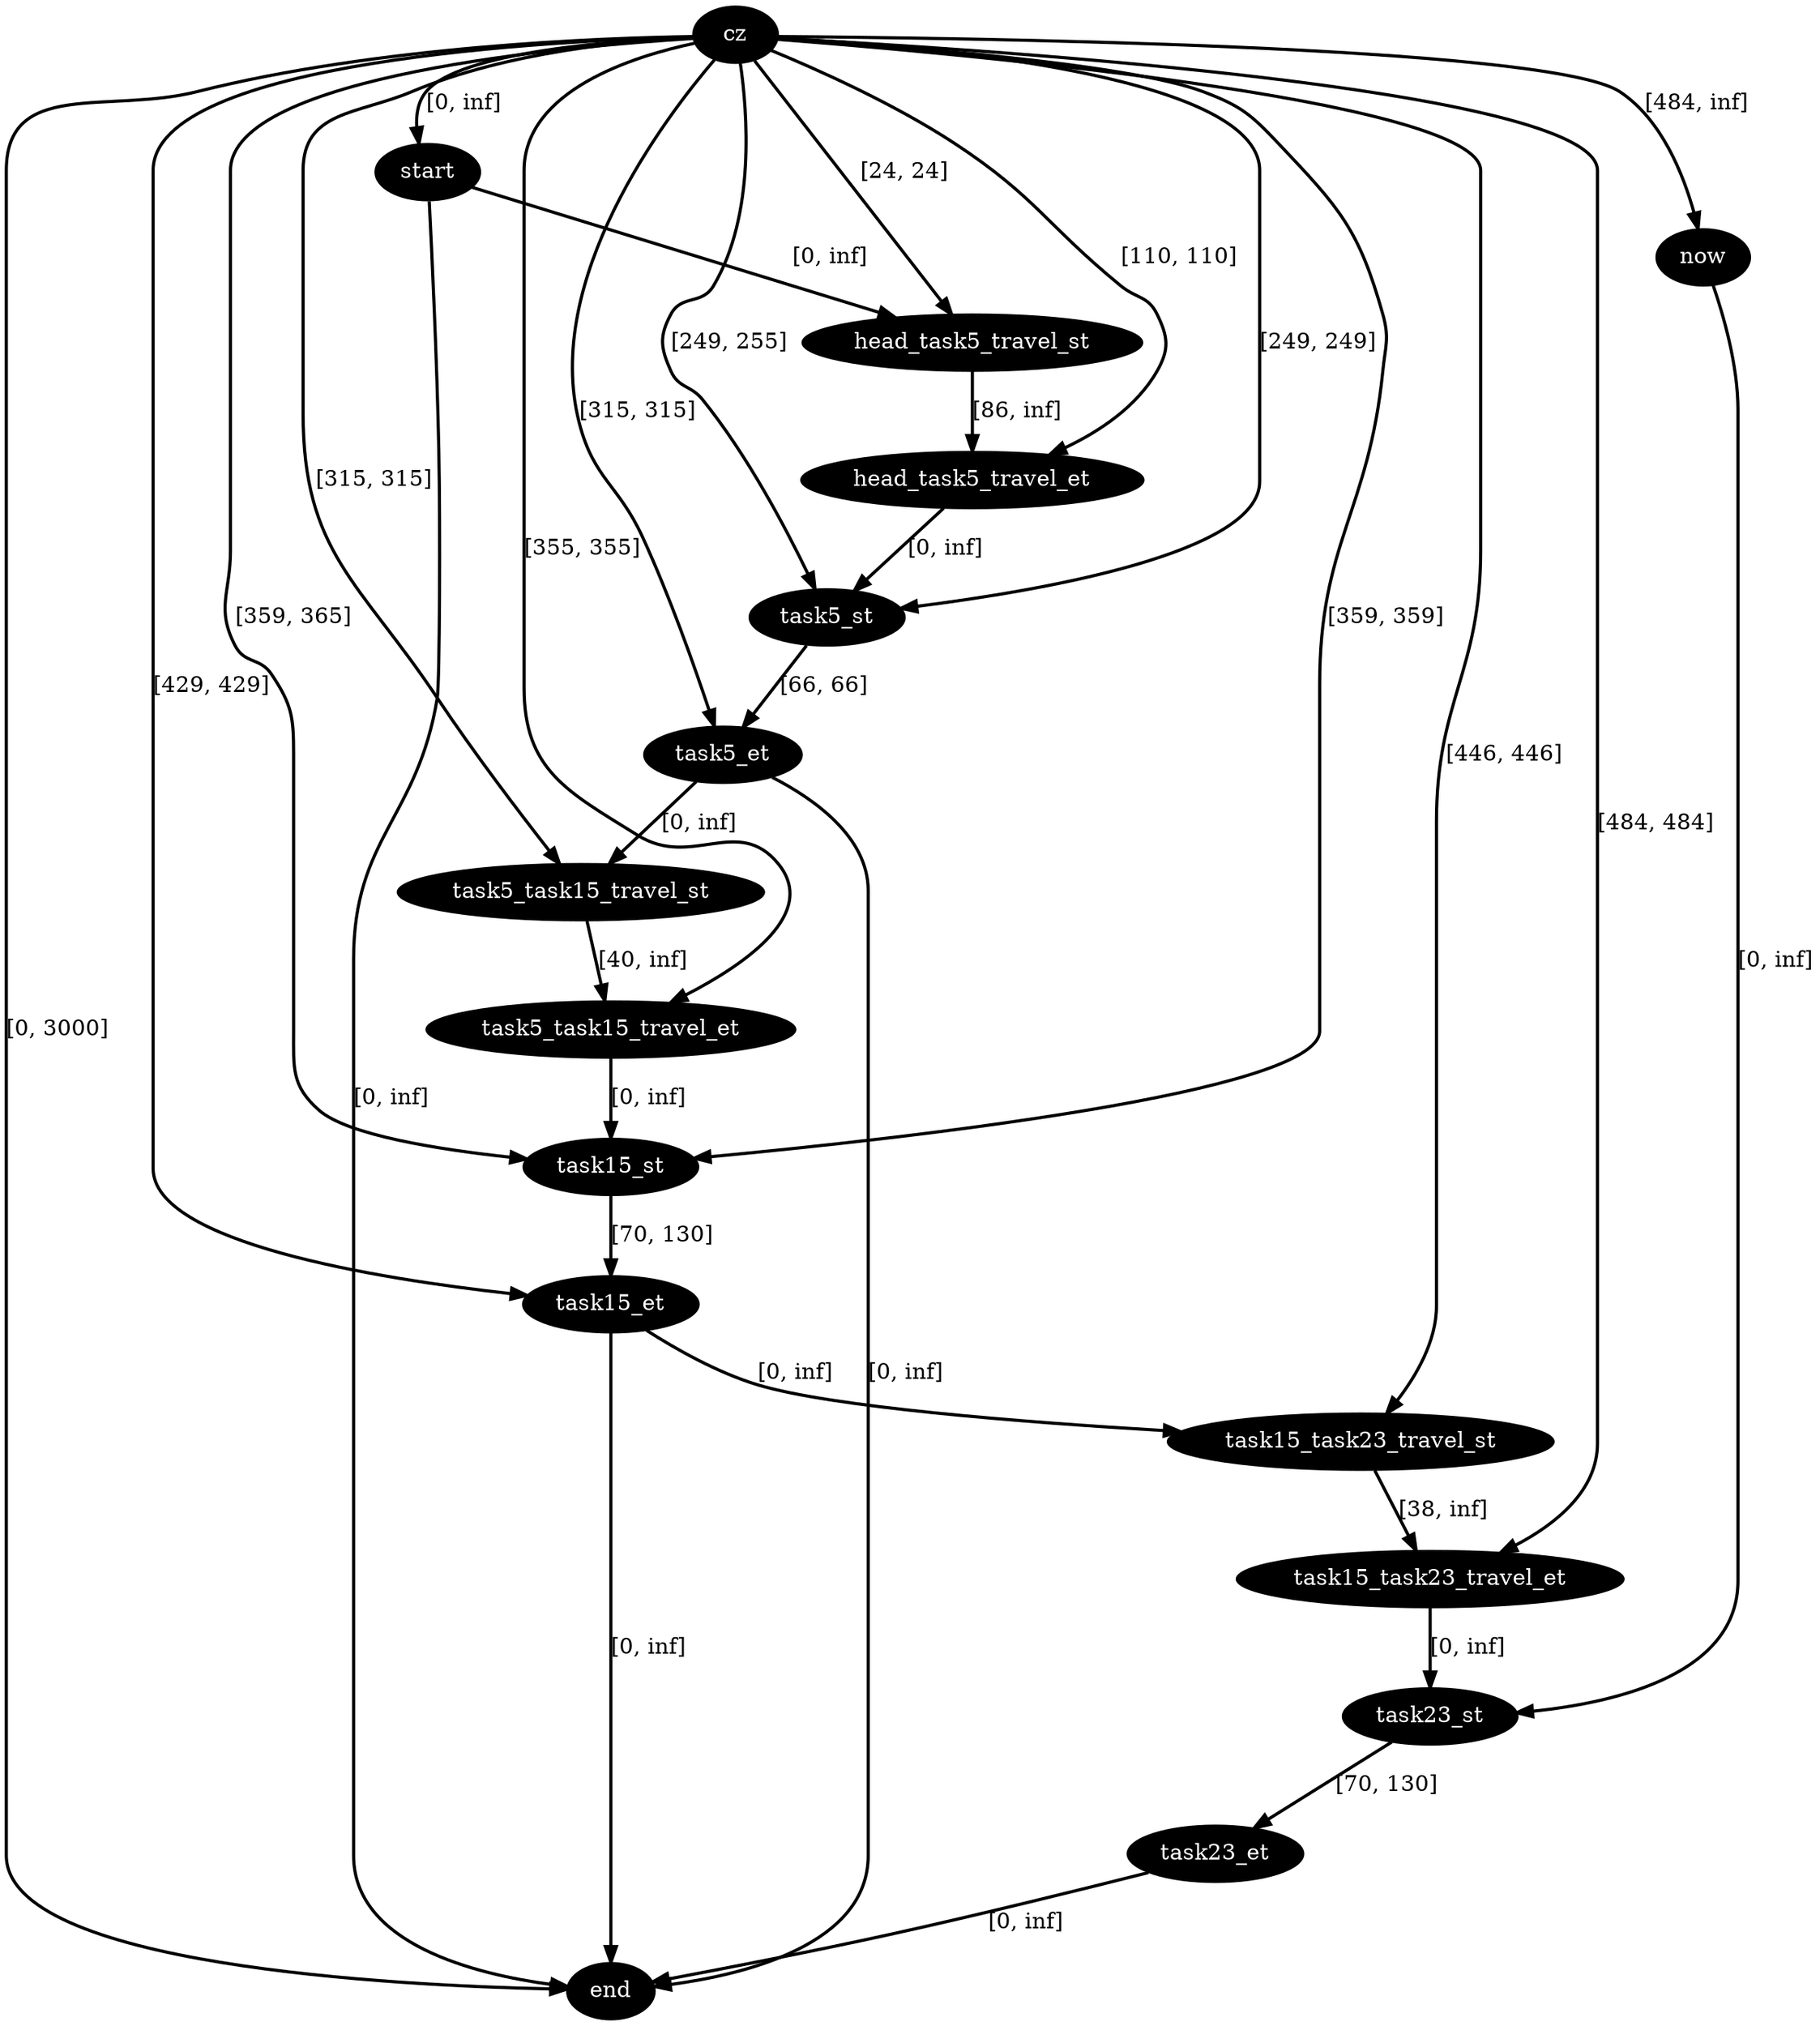 digraph plan {
0[label="cz",style=filled,fillcolor=black,fontcolor=white];
1[label="start",style=filled,fillcolor=black,fontcolor=white];
2[label="now",style=filled,fillcolor=black,fontcolor=white];
3[label="end",style=filled,fillcolor=black,fontcolor=white];
12[label="head_task5_travel_st",style=filled,fillcolor=black,fontcolor=white];
13[label="head_task5_travel_et",style=filled,fillcolor=black,fontcolor=white];
14[label="task5_st",style=filled,fillcolor=black,fontcolor=white];
15[label="task5_et",style=filled,fillcolor=black,fontcolor=white];
31[label="task15_st",style=filled,fillcolor=black,fontcolor=white];
32[label="task15_et",style=filled,fillcolor=black,fontcolor=white];
64[label="task5_task15_travel_st",style=filled,fillcolor=black,fontcolor=white];
65[label="task5_task15_travel_et",style=filled,fillcolor=black,fontcolor=white];
67[label="task15_task23_travel_st",style=filled,fillcolor=black,fontcolor=white];
68[label="task15_task23_travel_et",style=filled,fillcolor=black,fontcolor=white];
69[label="task23_st",style=filled,fillcolor=black,fontcolor=white];
70[label="task23_et",style=filled,fillcolor=black,fontcolor=white];
"0"->"1"[label="[0, inf]",penwidth=2,color=black];
"0"->"3"[label="[0, 3000]",penwidth=2,color=black];
"12"->"13"[label="[86, inf]",penwidth=2,color=black];
"0"->"13"[label="[110, 110]",penwidth=2,color=black];
"1"->"12"[label="[0, inf]",penwidth=2,color=black];
"0"->"12"[label="[24, 24]",penwidth=2,color=black];
"0"->"2"[label="[484, inf]",penwidth=2,color=black];
"2"->"69"[label="[0, inf]",penwidth=2,color=black];
"1"->"3"[label="[0, inf]",penwidth=2,color=black];
"0"->"32"[label="[429, 429]",penwidth=2,color=black];
"32"->"3"[label="[0, inf]",penwidth=2,color=black];
"0"->"31"[label="[359, 359]",penwidth=2,color=black];
"0"->"31"[label="[359, 365]",penwidth=2,color=black];
"67"->"68"[label="[38, inf]",penwidth=2,color=black];
"0"->"68"[label="[484, 484]",penwidth=2,color=black];
"32"->"67"[label="[0, inf]",penwidth=2,color=black];
"0"->"67"[label="[446, 446]",penwidth=2,color=black];
"31"->"32"[label="[70, 130]",penwidth=2,color=black];
"65"->"31"[label="[0, inf]",penwidth=2,color=black];
"70"->"3"[label="[0, inf]",penwidth=2,color=black];
"69"->"70"[label="[70, 130]",penwidth=2,color=black];
"68"->"69"[label="[0, inf]",penwidth=2,color=black];
"0"->"15"[label="[315, 315]",penwidth=2,color=black];
"15"->"3"[label="[0, inf]",penwidth=2,color=black];
"0"->"14"[label="[249, 249]",penwidth=2,color=black];
"0"->"14"[label="[249, 255]",penwidth=2,color=black];
"64"->"65"[label="[40, inf]",penwidth=2,color=black];
"0"->"65"[label="[355, 355]",penwidth=2,color=black];
"15"->"64"[label="[0, inf]",penwidth=2,color=black];
"0"->"64"[label="[315, 315]",penwidth=2,color=black];
"14"->"15"[label="[66, 66]",penwidth=2,color=black];
"13"->"14"[label="[0, inf]",penwidth=2,color=black];
}

